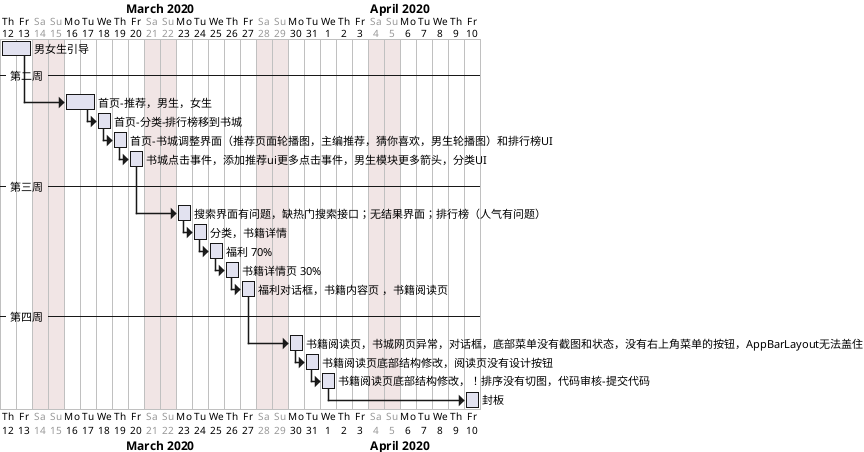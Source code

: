 @startgantt
' printscale weekly
saturday are closed
sunday are closed
Project starts the 2020/03/12
[男女生引导] lasts 2 days
-- 第二周 --
then [首页-推荐，男生，女生]   starts  2020/03/16 
[首页-推荐，男生，女生] lasts 2 days
then [首页-分类-排行榜移到书城] starts  2020/03/18
then [首页-书城调整界面（推荐页面轮播图，主编推荐，猜你喜欢，男生轮播图）和排行榜UI] starts  2020/03/19
then [书城点击事件，添加推荐ui更多点击事件，男生模块更多箭头，分类UI] starts  2020/03/20
-- 第三周 --
then [搜索界面有问题，缺热门搜索接口；无结果界面；排行榜（人气有问题）] starts  2020/03/23
then [分类，书籍详情] starts  2020/03/24
then [福利 70%] starts  2020/03/25
then [书籍详情页 30%] starts  2020/03/26
then [福利对话框，书籍内容页 ，书籍阅读页] starts  2020/03/27
-- 第四周 --
then [书籍阅读页，书城网页异常，对话框，底部菜单没有截图和状态，没有右上角菜单的按钮，AppBarLayout无法盖住] starts 2020/03/30
then [书籍阅读页底部结构修改，阅读页没有设计按钮] starts 2020/03/31
then [书籍阅读页底部结构修改，！排序没有切图，代码审核-提交代码] starts 2020/04/01

then [封板] starts 2020/04/10


@endgantt